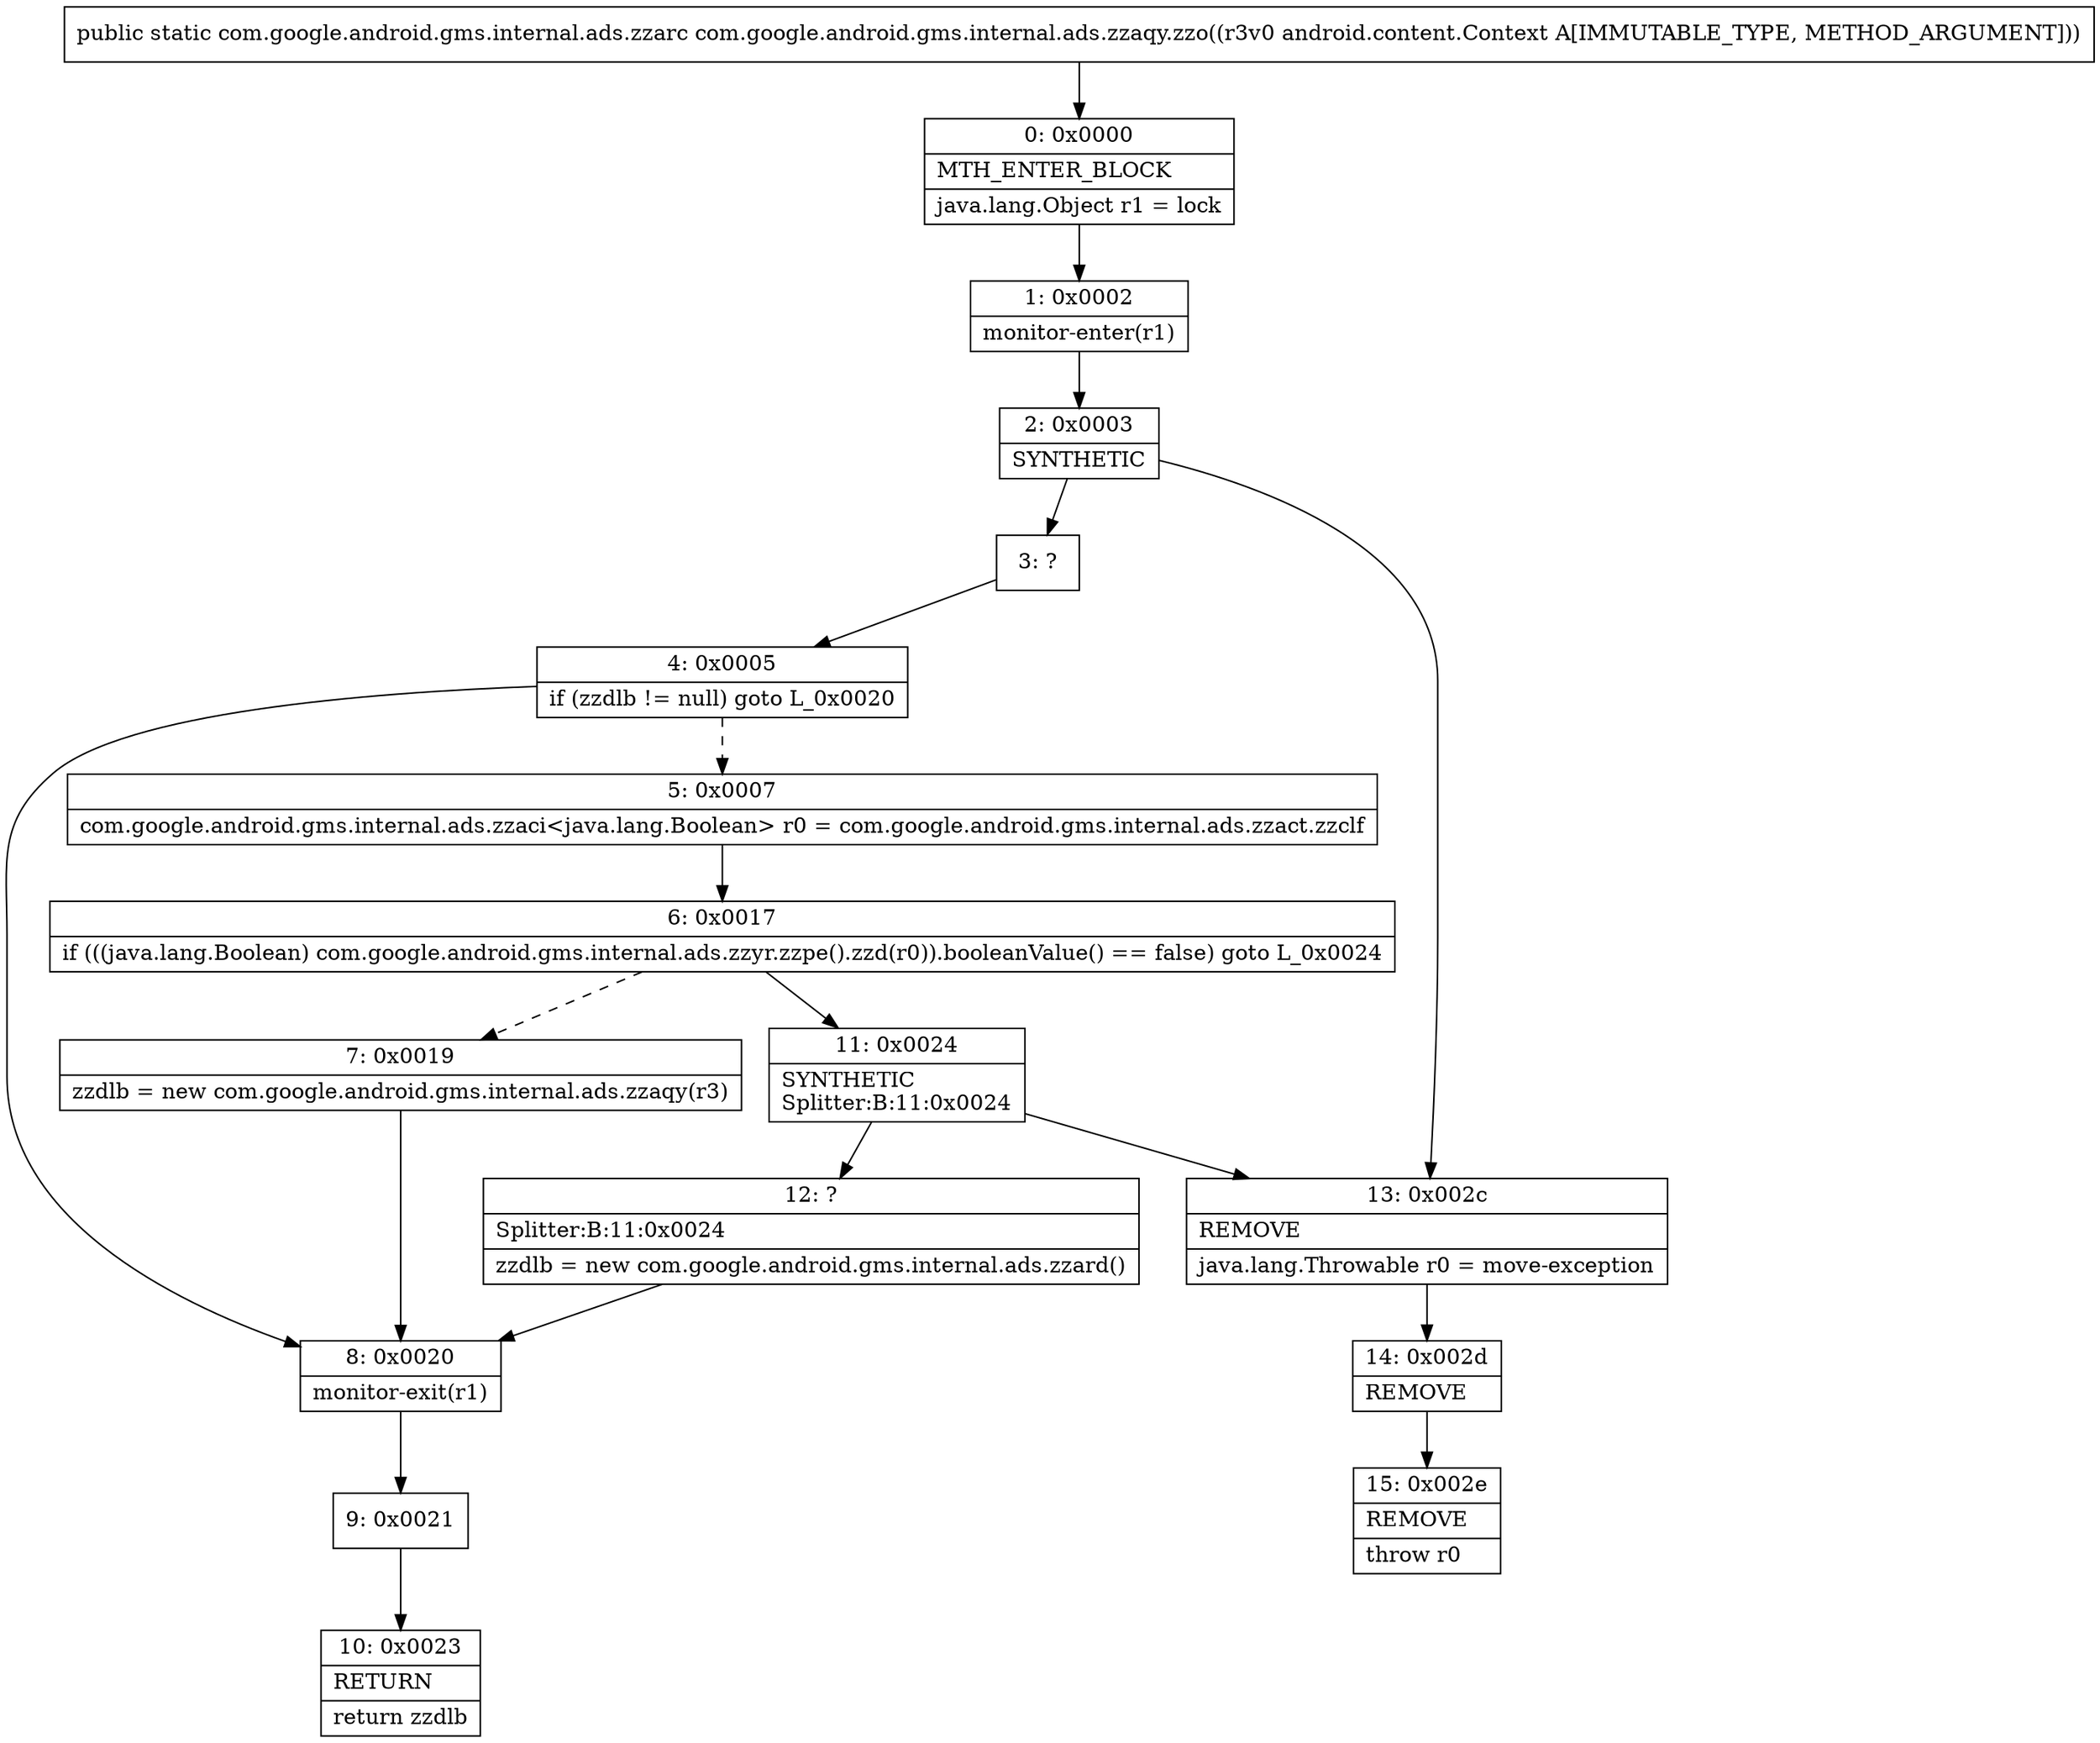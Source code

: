 digraph "CFG forcom.google.android.gms.internal.ads.zzaqy.zzo(Landroid\/content\/Context;)Lcom\/google\/android\/gms\/internal\/ads\/zzarc;" {
Node_0 [shape=record,label="{0\:\ 0x0000|MTH_ENTER_BLOCK\l|java.lang.Object r1 = lock\l}"];
Node_1 [shape=record,label="{1\:\ 0x0002|monitor\-enter(r1)\l}"];
Node_2 [shape=record,label="{2\:\ 0x0003|SYNTHETIC\l}"];
Node_3 [shape=record,label="{3\:\ ?}"];
Node_4 [shape=record,label="{4\:\ 0x0005|if (zzdlb != null) goto L_0x0020\l}"];
Node_5 [shape=record,label="{5\:\ 0x0007|com.google.android.gms.internal.ads.zzaci\<java.lang.Boolean\> r0 = com.google.android.gms.internal.ads.zzact.zzclf\l}"];
Node_6 [shape=record,label="{6\:\ 0x0017|if (((java.lang.Boolean) com.google.android.gms.internal.ads.zzyr.zzpe().zzd(r0)).booleanValue() == false) goto L_0x0024\l}"];
Node_7 [shape=record,label="{7\:\ 0x0019|zzdlb = new com.google.android.gms.internal.ads.zzaqy(r3)\l}"];
Node_8 [shape=record,label="{8\:\ 0x0020|monitor\-exit(r1)\l}"];
Node_9 [shape=record,label="{9\:\ 0x0021}"];
Node_10 [shape=record,label="{10\:\ 0x0023|RETURN\l|return zzdlb\l}"];
Node_11 [shape=record,label="{11\:\ 0x0024|SYNTHETIC\lSplitter:B:11:0x0024\l}"];
Node_12 [shape=record,label="{12\:\ ?|Splitter:B:11:0x0024\l|zzdlb = new com.google.android.gms.internal.ads.zzard()\l}"];
Node_13 [shape=record,label="{13\:\ 0x002c|REMOVE\l|java.lang.Throwable r0 = move\-exception\l}"];
Node_14 [shape=record,label="{14\:\ 0x002d|REMOVE\l}"];
Node_15 [shape=record,label="{15\:\ 0x002e|REMOVE\l|throw r0\l}"];
MethodNode[shape=record,label="{public static com.google.android.gms.internal.ads.zzarc com.google.android.gms.internal.ads.zzaqy.zzo((r3v0 android.content.Context A[IMMUTABLE_TYPE, METHOD_ARGUMENT])) }"];
MethodNode -> Node_0;
Node_0 -> Node_1;
Node_1 -> Node_2;
Node_2 -> Node_3;
Node_2 -> Node_13;
Node_3 -> Node_4;
Node_4 -> Node_5[style=dashed];
Node_4 -> Node_8;
Node_5 -> Node_6;
Node_6 -> Node_7[style=dashed];
Node_6 -> Node_11;
Node_7 -> Node_8;
Node_8 -> Node_9;
Node_9 -> Node_10;
Node_11 -> Node_12;
Node_11 -> Node_13;
Node_12 -> Node_8;
Node_13 -> Node_14;
Node_14 -> Node_15;
}

